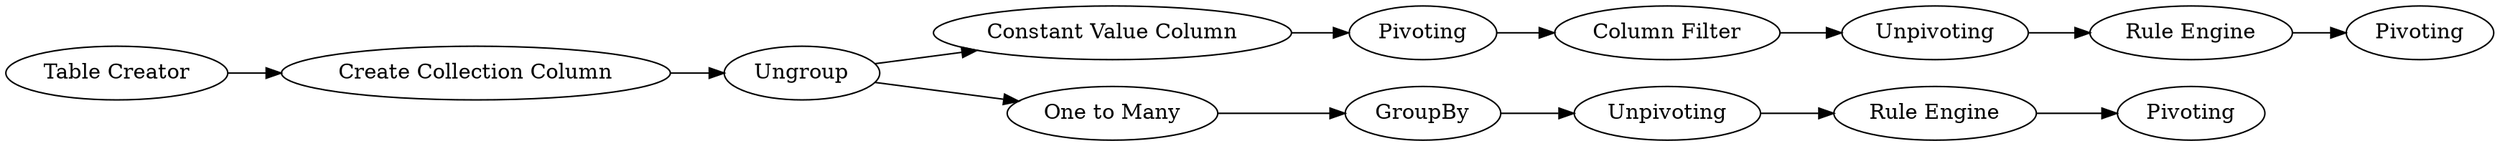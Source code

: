 digraph {
	33 -> 34
	41 -> 42
	32 -> 33
	34 -> 39
	46 -> 48
	45 -> 47
	42 -> 43
	39 -> 35
	36 -> 41
	35 -> 36
	47 -> 46
	34 -> 44
	44 -> 45
	48 [label=Pivoting]
	43 [label=Pivoting]
	35 [label=Pivoting]
	44 [label="One to Many"]
	34 [label=Ungroup]
	42 [label="Rule Engine"]
	41 [label=Unpivoting]
	36 [label="Column Filter"]
	46 [label="Rule Engine"]
	47 [label=Unpivoting]
	39 [label="Constant Value Column"]
	33 [label="Create Collection Column"]
	32 [label="Table Creator"]
	45 [label=GroupBy]
	rankdir=LR
}

